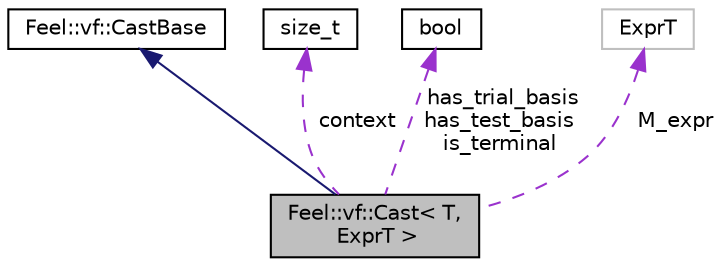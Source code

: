 digraph "Feel::vf::Cast&lt; T, ExprT &gt;"
{
 // LATEX_PDF_SIZE
  edge [fontname="Helvetica",fontsize="10",labelfontname="Helvetica",labelfontsize="10"];
  node [fontname="Helvetica",fontsize="10",shape=record];
  Node1 [label="Feel::vf::Cast\< T,\l ExprT \>",height=0.2,width=0.4,color="black", fillcolor="grey75", style="filled", fontcolor="black",tooltip=" "];
  Node2 -> Node1 [dir="back",color="midnightblue",fontsize="10",style="solid",fontname="Helvetica"];
  Node2 [label="Feel::vf::CastBase",height=0.2,width=0.4,color="black", fillcolor="white", style="filled",URL="$classFeel_1_1vf_1_1CastBase.html",tooltip=" "];
  Node3 -> Node1 [dir="back",color="darkorchid3",fontsize="10",style="dashed",label=" context" ,fontname="Helvetica"];
  Node3 [label="size_t",height=0.2,width=0.4,color="black", fillcolor="white", style="filled",URL="$classsize__t.html",tooltip=" "];
  Node4 -> Node1 [dir="back",color="darkorchid3",fontsize="10",style="dashed",label=" has_trial_basis\nhas_test_basis\nis_terminal" ,fontname="Helvetica"];
  Node4 [label="bool",height=0.2,width=0.4,color="black", fillcolor="white", style="filled",URL="$classbool.html",tooltip=" "];
  Node5 -> Node1 [dir="back",color="darkorchid3",fontsize="10",style="dashed",label=" M_expr" ,fontname="Helvetica"];
  Node5 [label="ExprT",height=0.2,width=0.4,color="grey75", fillcolor="white", style="filled",tooltip=" "];
}
